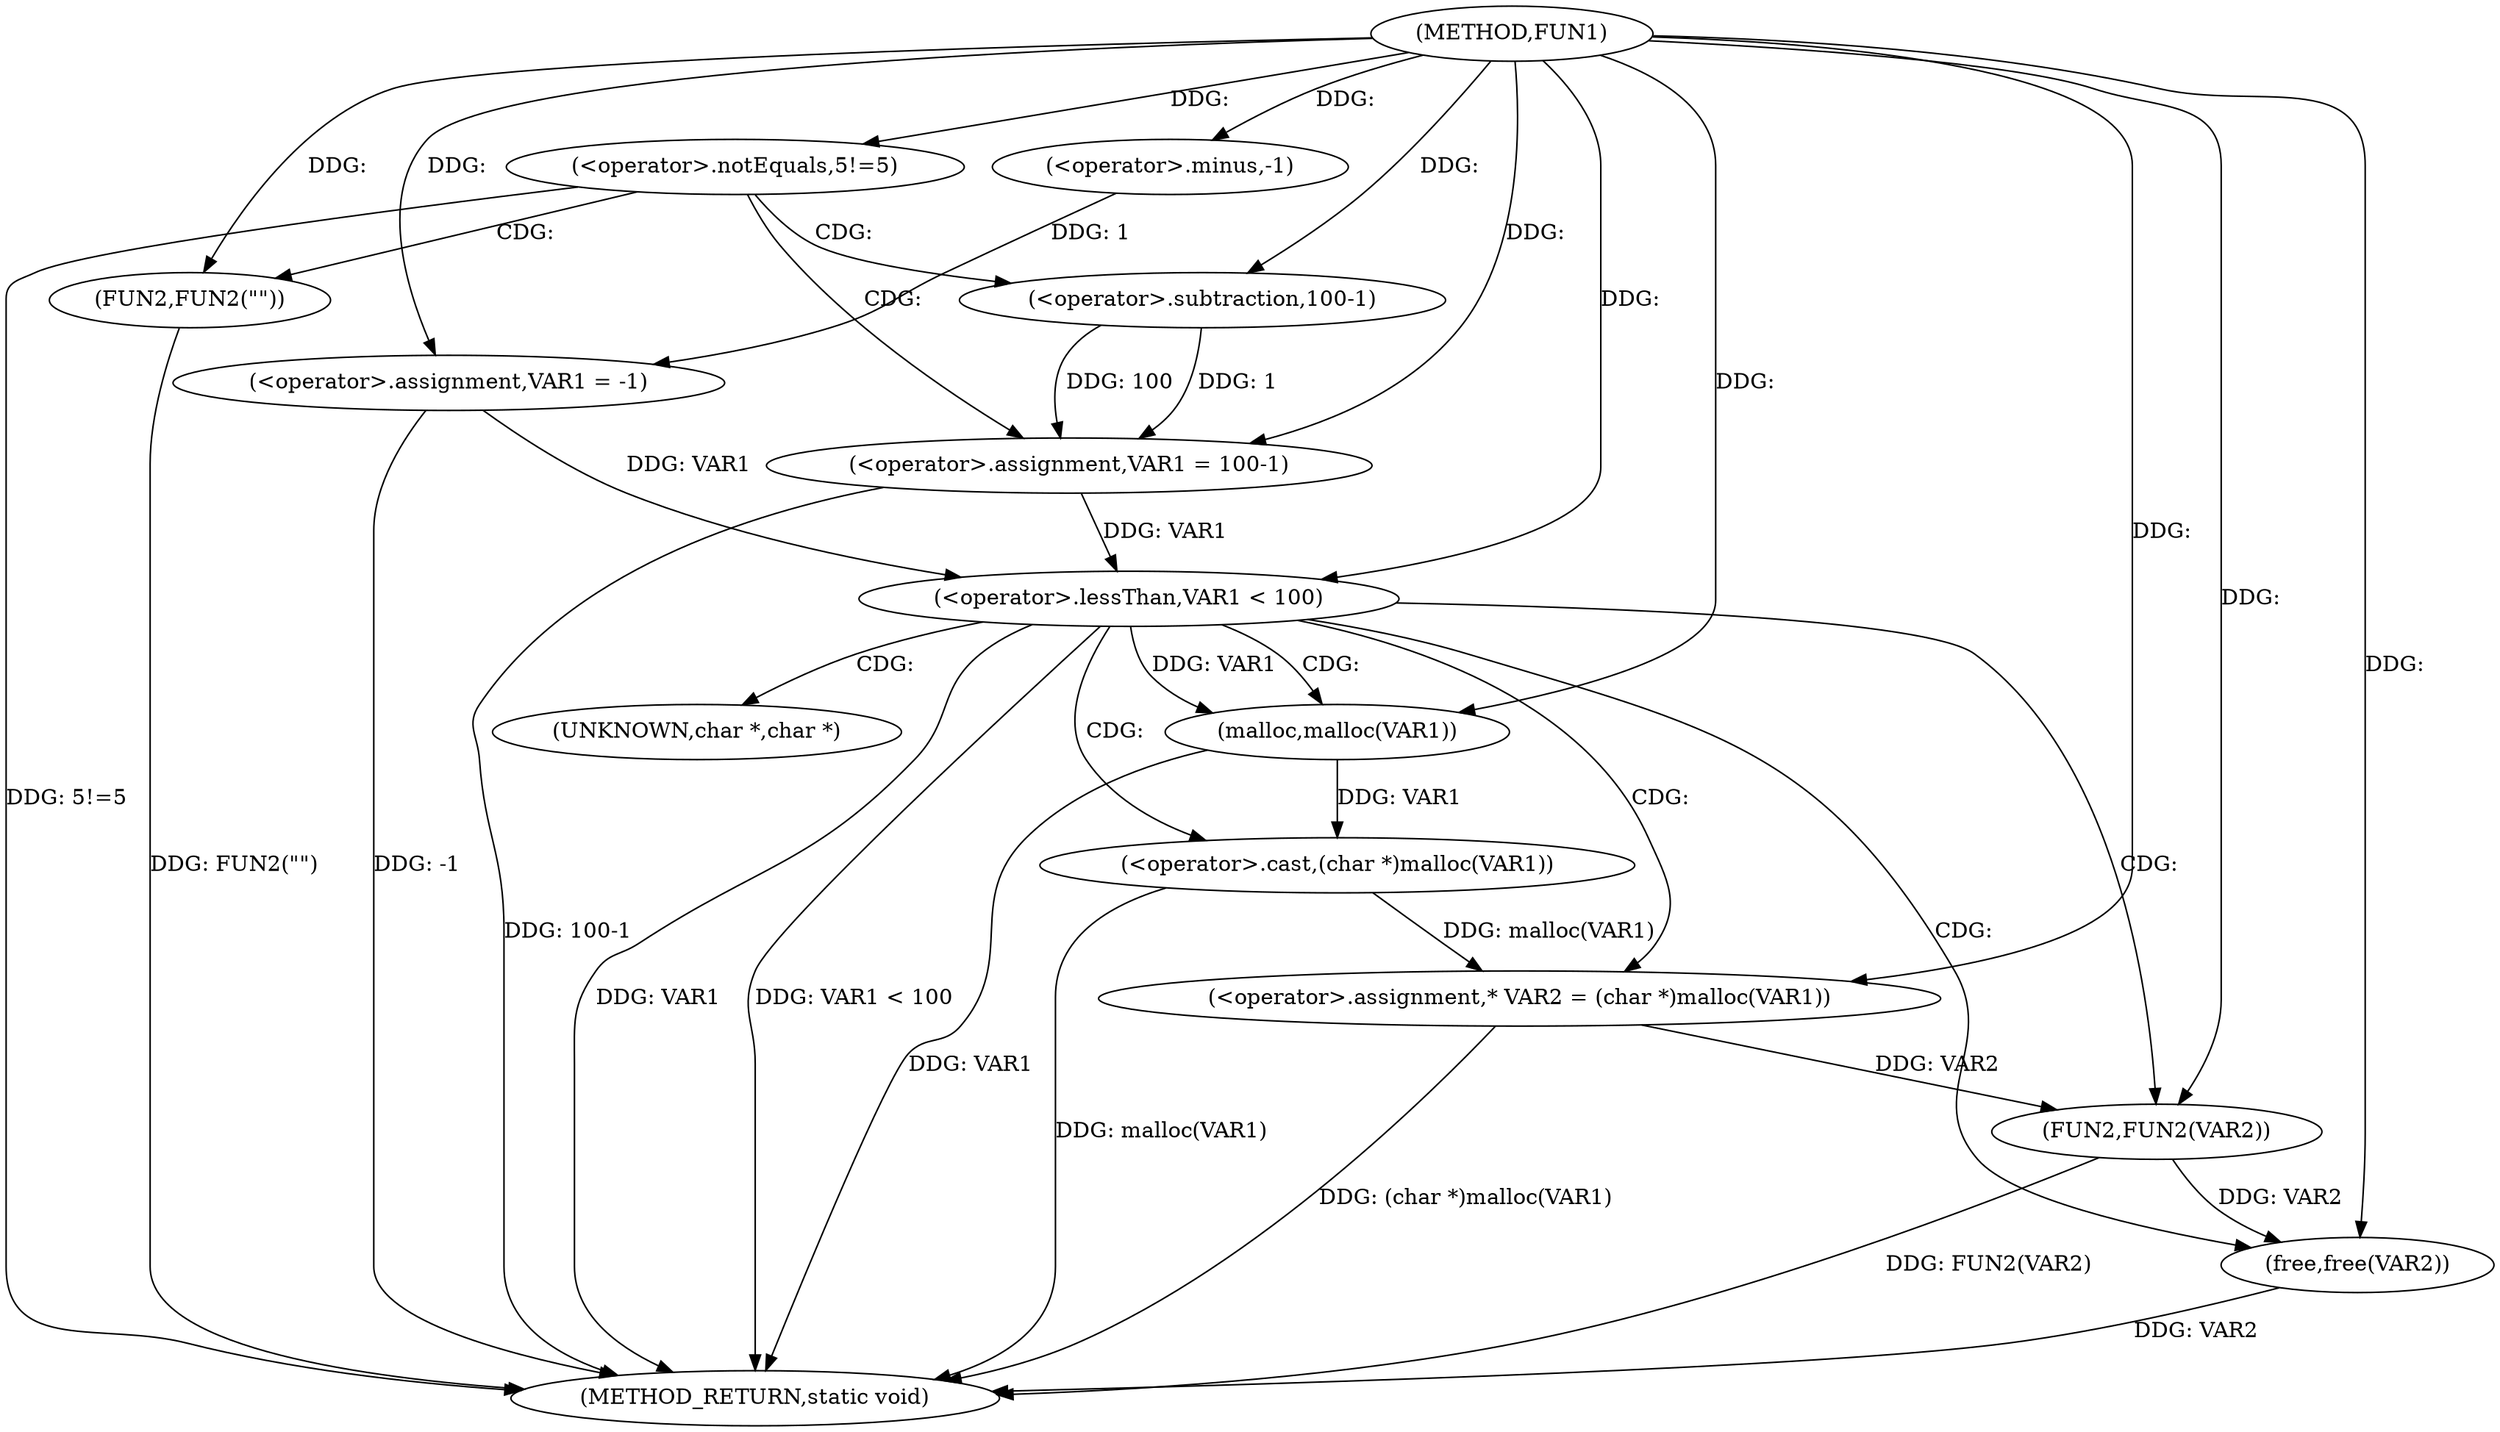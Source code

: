 digraph FUN1 {  
"1000100" [label = "(METHOD,FUN1)" ]
"1000137" [label = "(METHOD_RETURN,static void)" ]
"1000103" [label = "(<operator>.assignment,VAR1 = -1)" ]
"1000105" [label = "(<operator>.minus,-1)" ]
"1000108" [label = "(<operator>.notEquals,5!=5)" ]
"1000112" [label = "(FUN2,FUN2(\"\"))" ]
"1000116" [label = "(<operator>.assignment,VAR1 = 100-1)" ]
"1000118" [label = "(<operator>.subtraction,100-1)" ]
"1000122" [label = "(<operator>.lessThan,VAR1 < 100)" ]
"1000127" [label = "(<operator>.assignment,* VAR2 = (char *)malloc(VAR1))" ]
"1000129" [label = "(<operator>.cast,(char *)malloc(VAR1))" ]
"1000131" [label = "(malloc,malloc(VAR1))" ]
"1000133" [label = "(FUN2,FUN2(VAR2))" ]
"1000135" [label = "(free,free(VAR2))" ]
"1000130" [label = "(UNKNOWN,char *,char *)" ]
  "1000108" -> "1000137"  [ label = "DDG: 5!=5"] 
  "1000103" -> "1000137"  [ label = "DDG: -1"] 
  "1000116" -> "1000137"  [ label = "DDG: 100-1"] 
  "1000129" -> "1000137"  [ label = "DDG: malloc(VAR1)"] 
  "1000122" -> "1000137"  [ label = "DDG: VAR1"] 
  "1000131" -> "1000137"  [ label = "DDG: VAR1"] 
  "1000127" -> "1000137"  [ label = "DDG: (char *)malloc(VAR1)"] 
  "1000133" -> "1000137"  [ label = "DDG: FUN2(VAR2)"] 
  "1000112" -> "1000137"  [ label = "DDG: FUN2(\"\")"] 
  "1000135" -> "1000137"  [ label = "DDG: VAR2"] 
  "1000122" -> "1000137"  [ label = "DDG: VAR1 < 100"] 
  "1000105" -> "1000103"  [ label = "DDG: 1"] 
  "1000100" -> "1000103"  [ label = "DDG: "] 
  "1000100" -> "1000105"  [ label = "DDG: "] 
  "1000100" -> "1000108"  [ label = "DDG: "] 
  "1000100" -> "1000112"  [ label = "DDG: "] 
  "1000118" -> "1000116"  [ label = "DDG: 100"] 
  "1000118" -> "1000116"  [ label = "DDG: 1"] 
  "1000100" -> "1000116"  [ label = "DDG: "] 
  "1000100" -> "1000118"  [ label = "DDG: "] 
  "1000116" -> "1000122"  [ label = "DDG: VAR1"] 
  "1000103" -> "1000122"  [ label = "DDG: VAR1"] 
  "1000100" -> "1000122"  [ label = "DDG: "] 
  "1000129" -> "1000127"  [ label = "DDG: malloc(VAR1)"] 
  "1000100" -> "1000127"  [ label = "DDG: "] 
  "1000131" -> "1000129"  [ label = "DDG: VAR1"] 
  "1000122" -> "1000131"  [ label = "DDG: VAR1"] 
  "1000100" -> "1000131"  [ label = "DDG: "] 
  "1000127" -> "1000133"  [ label = "DDG: VAR2"] 
  "1000100" -> "1000133"  [ label = "DDG: "] 
  "1000133" -> "1000135"  [ label = "DDG: VAR2"] 
  "1000100" -> "1000135"  [ label = "DDG: "] 
  "1000108" -> "1000112"  [ label = "CDG: "] 
  "1000108" -> "1000116"  [ label = "CDG: "] 
  "1000108" -> "1000118"  [ label = "CDG: "] 
  "1000122" -> "1000129"  [ label = "CDG: "] 
  "1000122" -> "1000130"  [ label = "CDG: "] 
  "1000122" -> "1000131"  [ label = "CDG: "] 
  "1000122" -> "1000135"  [ label = "CDG: "] 
  "1000122" -> "1000133"  [ label = "CDG: "] 
  "1000122" -> "1000127"  [ label = "CDG: "] 
}
